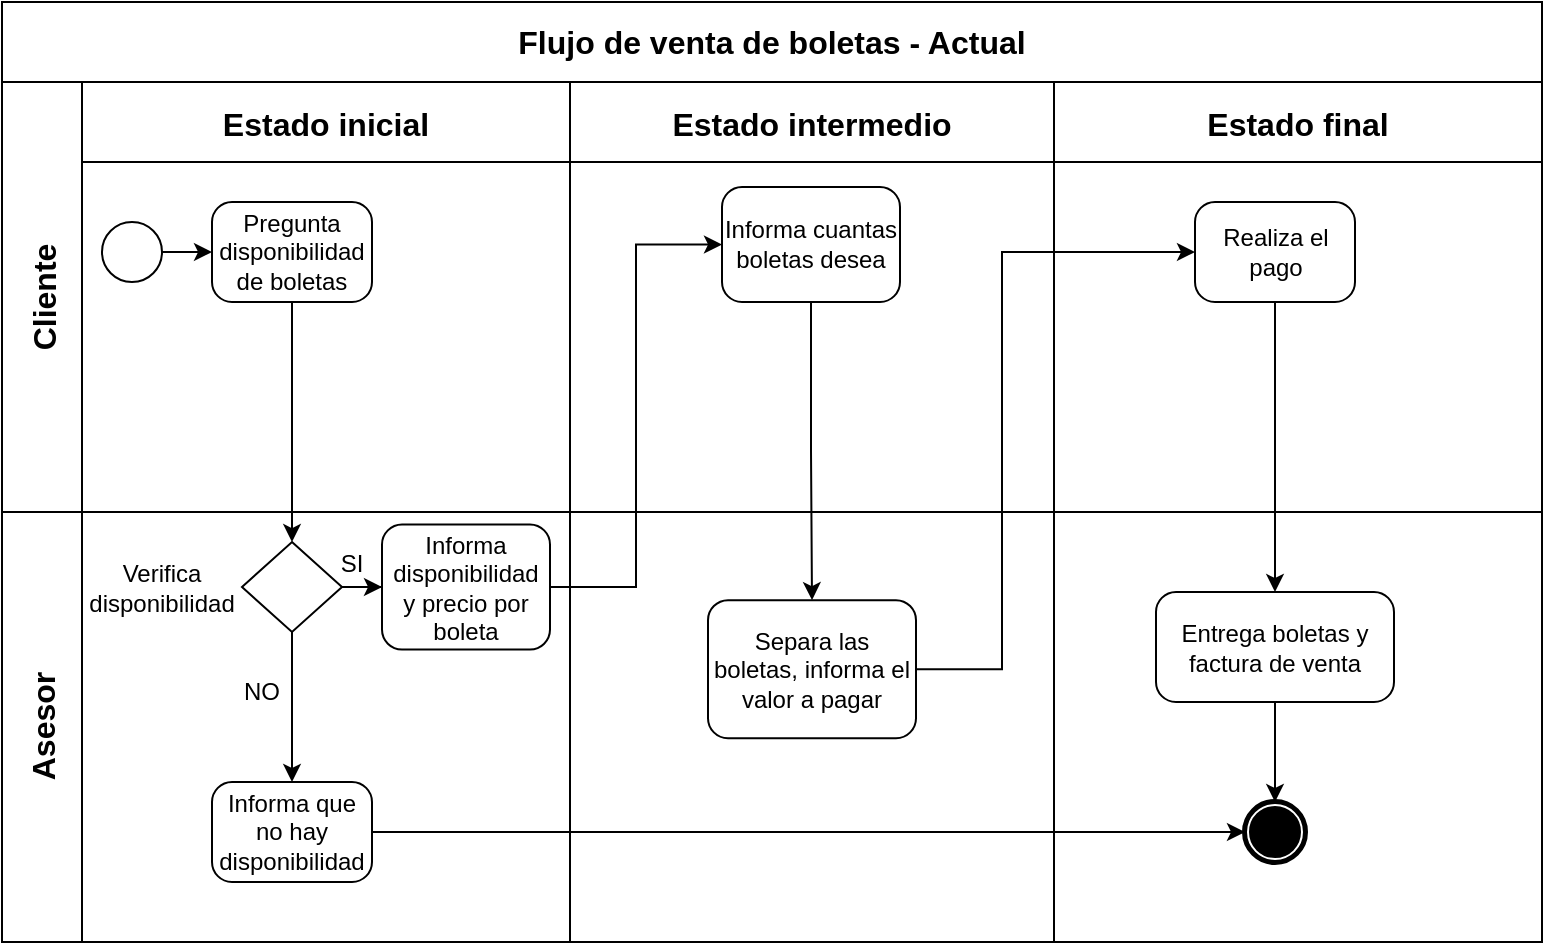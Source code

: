 <mxfile version="24.7.6" pages="2">
  <diagram name="Venta - Actual" id="7aivFQpvPPGwh6RhPbaY">
    <mxGraphModel dx="1111" dy="1046" grid="1" gridSize="10" guides="1" tooltips="1" connect="1" arrows="1" fold="1" page="1" pageScale="1" pageWidth="827" pageHeight="1169" math="0" shadow="0">
      <root>
        <mxCell id="0" />
        <mxCell id="1" parent="0" />
        <mxCell id="pnoqDllVbGefBGasWEdO-1" value="Flujo de venta de boletas - Actual" style="shape=table;childLayout=tableLayout;startSize=40;collapsible=0;recursiveResize=0;expand=0;fontSize=16;fontStyle=1;whiteSpace=wrap;" parent="1" vertex="1">
          <mxGeometry x="140" y="30" width="770" height="470" as="geometry" />
        </mxCell>
        <mxCell id="pnoqDllVbGefBGasWEdO-2" value="Cliente" style="shape=tableRow;horizontal=0;swimlaneHead=0;swimlaneBody=0;top=0;left=0;strokeColor=inherit;bottom=0;right=0;dropTarget=0;fontStyle=1;fillColor=none;points=[[0,0.5],[1,0.5]];portConstraint=eastwest;startSize=40;collapsible=0;recursiveResize=0;expand=0;fontSize=16;" parent="pnoqDllVbGefBGasWEdO-1" vertex="1">
          <mxGeometry y="40" width="770" height="215" as="geometry" />
        </mxCell>
        <mxCell id="pnoqDllVbGefBGasWEdO-3" value="Estado inicial" style="swimlane;swimlaneHead=0;swimlaneBody=0;fontStyle=1;strokeColor=inherit;connectable=0;fillColor=none;startSize=40;collapsible=0;recursiveResize=0;expand=0;fontSize=16;" parent="pnoqDllVbGefBGasWEdO-2" vertex="1">
          <mxGeometry x="40" width="244" height="215" as="geometry">
            <mxRectangle width="244" height="215" as="alternateBounds" />
          </mxGeometry>
        </mxCell>
        <mxCell id="Bec3HVNdoNUISOMidx-q-1" value="" style="points=[[0.145,0.145,0],[0.5,0,0],[0.855,0.145,0],[1,0.5,0],[0.855,0.855,0],[0.5,1,0],[0.145,0.855,0],[0,0.5,0]];shape=mxgraph.bpmn.event;html=1;verticalLabelPosition=bottom;labelBackgroundColor=#ffffff;verticalAlign=top;align=center;perimeter=ellipsePerimeter;outlineConnect=0;aspect=fixed;outline=standard;symbol=general;" parent="pnoqDllVbGefBGasWEdO-3" vertex="1">
          <mxGeometry x="10" y="70" width="30" height="30" as="geometry" />
        </mxCell>
        <mxCell id="FgiiflSu3p7hEkr1707w-2" value="Pregunta disponibilidad de boletas" style="points=[[0.25,0,0],[0.5,0,0],[0.75,0,0],[1,0.25,0],[1,0.5,0],[1,0.75,0],[0.75,1,0],[0.5,1,0],[0.25,1,0],[0,0.75,0],[0,0.5,0],[0,0.25,0]];shape=mxgraph.bpmn.task;whiteSpace=wrap;rectStyle=rounded;size=10;html=1;container=1;expand=0;collapsible=0;taskMarker=abstract;" parent="pnoqDllVbGefBGasWEdO-3" vertex="1">
          <mxGeometry x="65" y="60" width="80" height="50" as="geometry" />
        </mxCell>
        <mxCell id="FgiiflSu3p7hEkr1707w-6" style="edgeStyle=orthogonalEdgeStyle;rounded=0;orthogonalLoop=1;jettySize=auto;html=1;entryX=0;entryY=0.5;entryDx=0;entryDy=0;entryPerimeter=0;" parent="pnoqDllVbGefBGasWEdO-3" source="Bec3HVNdoNUISOMidx-q-1" target="FgiiflSu3p7hEkr1707w-2" edge="1">
          <mxGeometry relative="1" as="geometry" />
        </mxCell>
        <mxCell id="pnoqDllVbGefBGasWEdO-4" value="Estado intermedio" style="swimlane;swimlaneHead=0;swimlaneBody=0;fontStyle=1;strokeColor=inherit;connectable=0;fillColor=none;startSize=40;collapsible=0;recursiveResize=0;expand=0;fontSize=16;" parent="pnoqDllVbGefBGasWEdO-2" vertex="1">
          <mxGeometry x="284" width="242" height="215" as="geometry">
            <mxRectangle width="242" height="215" as="alternateBounds" />
          </mxGeometry>
        </mxCell>
        <mxCell id="P8vFjDeXlPCaN-U989TF-3" value="Informa cuantas boletas desea" style="points=[[0.25,0,0],[0.5,0,0],[0.75,0,0],[1,0.25,0],[1,0.5,0],[1,0.75,0],[0.75,1,0],[0.5,1,0],[0.25,1,0],[0,0.75,0],[0,0.5,0],[0,0.25,0]];shape=mxgraph.bpmn.task;whiteSpace=wrap;rectStyle=rounded;size=10;html=1;container=1;expand=0;collapsible=0;taskMarker=abstract;" vertex="1" parent="pnoqDllVbGefBGasWEdO-4">
          <mxGeometry x="76" y="52.5" width="89" height="57.5" as="geometry" />
        </mxCell>
        <mxCell id="pnoqDllVbGefBGasWEdO-5" value="Estado final" style="swimlane;swimlaneHead=0;swimlaneBody=0;fontStyle=1;strokeColor=inherit;connectable=0;fillColor=none;startSize=40;collapsible=0;recursiveResize=0;expand=0;fontSize=16;" parent="pnoqDllVbGefBGasWEdO-2" vertex="1">
          <mxGeometry x="526" width="244" height="215" as="geometry">
            <mxRectangle width="244" height="215" as="alternateBounds" />
          </mxGeometry>
        </mxCell>
        <mxCell id="P8vFjDeXlPCaN-U989TF-15" value="Realiza el pago" style="points=[[0.25,0,0],[0.5,0,0],[0.75,0,0],[1,0.25,0],[1,0.5,0],[1,0.75,0],[0.75,1,0],[0.5,1,0],[0.25,1,0],[0,0.75,0],[0,0.5,0],[0,0.25,0]];shape=mxgraph.bpmn.task;whiteSpace=wrap;rectStyle=rounded;size=10;html=1;container=1;expand=0;collapsible=0;taskMarker=abstract;" vertex="1" parent="pnoqDllVbGefBGasWEdO-5">
          <mxGeometry x="70.5" y="60" width="80" height="50" as="geometry" />
        </mxCell>
        <mxCell id="pnoqDllVbGefBGasWEdO-6" value="Asesor" style="shape=tableRow;horizontal=0;swimlaneHead=0;swimlaneBody=0;top=0;left=0;strokeColor=inherit;bottom=0;right=0;dropTarget=0;fontStyle=1;fillColor=none;points=[[0,0.5],[1,0.5]];portConstraint=eastwest;startSize=40;collapsible=0;recursiveResize=0;expand=0;fontSize=16;verticalAlign=middle;whiteSpace=wrap;" parent="pnoqDllVbGefBGasWEdO-1" vertex="1">
          <mxGeometry y="255" width="770" height="215" as="geometry" />
        </mxCell>
        <mxCell id="pnoqDllVbGefBGasWEdO-7" value="" style="swimlane;swimlaneHead=0;swimlaneBody=0;fontStyle=1;connectable=0;strokeColor=inherit;fillColor=none;startSize=0;collapsible=0;recursiveResize=0;expand=0;fontSize=16;" parent="pnoqDllVbGefBGasWEdO-6" vertex="1">
          <mxGeometry x="40" width="244" height="215" as="geometry">
            <mxRectangle width="244" height="215" as="alternateBounds" />
          </mxGeometry>
        </mxCell>
        <mxCell id="FgiiflSu3p7hEkr1707w-3" value="" style="points=[[0.25,0.25,0],[0.5,0,0],[0.75,0.25,0],[1,0.5,0],[0.75,0.75,0],[0.5,1,0],[0.25,0.75,0],[0,0.5,0]];shape=mxgraph.bpmn.gateway2;html=1;verticalLabelPosition=bottom;labelBackgroundColor=#ffffff;verticalAlign=top;align=center;perimeter=rhombusPerimeter;outlineConnect=0;outline=none;symbol=none;" parent="pnoqDllVbGefBGasWEdO-7" vertex="1">
          <mxGeometry x="80" y="15.01" width="50" height="45" as="geometry" />
        </mxCell>
        <mxCell id="7GJpUrNzofX2kVtQmMbX-1" value="Verifica disponibilidad" style="text;html=1;align=center;verticalAlign=middle;whiteSpace=wrap;rounded=0;" parent="pnoqDllVbGefBGasWEdO-7" vertex="1">
          <mxGeometry x="20" y="30.95" width="40" height="13.12" as="geometry" />
        </mxCell>
        <mxCell id="P8vFjDeXlPCaN-U989TF-1" value="Informa disponibilid&lt;span style=&quot;color: rgba(0, 0, 0, 0); font-family: monospace; font-size: 0px; text-align: start; text-wrap: nowrap;&quot;&gt;%3CmxGraphModel%3E%3Croot%3E%3CmxCell%20id%3D%220%22%2F%3E%3CmxCell%20id%3D%221%22%20parent%3D%220%22%2F%3E%3CmxCell%20id%3D%222%22%20value%3D%22Pregunta%20disponibilidad%20de%20boletas%22%20style%3D%22points%3D%5B%5B0.25%2C0%2C0%5D%2C%5B0.5%2C0%2C0%5D%2C%5B0.75%2C0%2C0%5D%2C%5B1%2C0.25%2C0%5D%2C%5B1%2C0.5%2C0%5D%2C%5B1%2C0.75%2C0%5D%2C%5B0.75%2C1%2C0%5D%2C%5B0.5%2C1%2C0%5D%2C%5B0.25%2C1%2C0%5D%2C%5B0%2C0.75%2C0%5D%2C%5B0%2C0.5%2C0%5D%2C%5B0%2C0.25%2C0%5D%5D%3Bshape%3Dmxgraph.bpmn.task%3BwhiteSpace%3Dwrap%3BrectStyle%3Drounded%3Bsize%3D10%3Bhtml%3D1%3Bcontainer%3D1%3Bexpand%3D0%3Bcollapsible%3D0%3BtaskMarker%3Dabstract%3B%22%20vertex%3D%221%22%20parent%3D%221%22%3E%3CmxGeometry%20x%3D%22243.5%22%20y%3D%22112.5%22%20width%3D%2280%22%20height%3D%2250%22%20as%3D%22geometry%22%2F%3E%3C%2FmxCell%3E%3C%2Froot%3E%3C%2FmxGraphModel%3E&lt;/span&gt;ad y precio por boleta" style="points=[[0.25,0,0],[0.5,0,0],[0.75,0,0],[1,0.25,0],[1,0.5,0],[1,0.75,0],[0.75,1,0],[0.5,1,0],[0.25,1,0],[0,0.75,0],[0,0.5,0],[0,0.25,0]];shape=mxgraph.bpmn.task;whiteSpace=wrap;rectStyle=rounded;size=10;html=1;container=1;expand=0;collapsible=0;taskMarker=abstract;" vertex="1" parent="pnoqDllVbGefBGasWEdO-7">
          <mxGeometry x="150" y="6.26" width="84" height="62.51" as="geometry" />
        </mxCell>
        <mxCell id="P8vFjDeXlPCaN-U989TF-2" value="Informa que no hay disponibilid&lt;span style=&quot;color: rgba(0, 0, 0, 0); font-family: monospace; font-size: 0px; text-align: start; text-wrap: nowrap;&quot;&gt;%3CmxGraphModel%3E%3Croot%3E%3CmxCell%20id%3D%220%22%2F%3E%3CmxCell%20id%3D%221%22%20parent%3D%220%22%2F%3E%3CmxCell%20id%3D%222%22%20value%3D%22Pregunta%20disponibilidad%20de%20boletas%22%20style%3D%22points%3D%5B%5B0.25%2C0%2C0%5D%2C%5B0.5%2C0%2C0%5D%2C%5B0.75%2C0%2C0%5D%2C%5B1%2C0.25%2C0%5D%2C%5B1%2C0.5%2C0%5D%2C%5B1%2C0.75%2C0%5D%2C%5B0.75%2C1%2C0%5D%2C%5B0.5%2C1%2C0%5D%2C%5B0.25%2C1%2C0%5D%2C%5B0%2C0.75%2C0%5D%2C%5B0%2C0.5%2C0%5D%2C%5B0%2C0.25%2C0%5D%5D%3Bshape%3Dmxgraph.bpmn.task%3BwhiteSpace%3Dwrap%3BrectStyle%3Drounded%3Bsize%3D10%3Bhtml%3D1%3Bcontainer%3D1%3Bexpand%3D0%3Bcollapsible%3D0%3BtaskMarker%3Dabstract%3B%22%20vertex%3D%221%22%20parent%3D%221%22%3E%3CmxGeometry%20x%3D%22243.5%22%20y%3D%22112.5%22%20width%3D%2280%22%20height%3D%2250%22%20as%3D%22geometry%22%2F%3E%3C%2FmxCell%3E%3C%2Froot%3E%3C%2FmxGraphModel%3E&lt;/span&gt;ad" style="points=[[0.25,0,0],[0.5,0,0],[0.75,0,0],[1,0.25,0],[1,0.5,0],[1,0.75,0],[0.75,1,0],[0.5,1,0],[0.25,1,0],[0,0.75,0],[0,0.5,0],[0,0.25,0]];shape=mxgraph.bpmn.task;whiteSpace=wrap;rectStyle=rounded;size=10;html=1;container=1;expand=0;collapsible=0;taskMarker=abstract;" vertex="1" parent="pnoqDllVbGefBGasWEdO-7">
          <mxGeometry x="65" y="135" width="80" height="50" as="geometry" />
        </mxCell>
        <mxCell id="P8vFjDeXlPCaN-U989TF-7" style="edgeStyle=orthogonalEdgeStyle;rounded=0;orthogonalLoop=1;jettySize=auto;html=1;entryX=0;entryY=0.5;entryDx=0;entryDy=0;entryPerimeter=0;" edge="1" parent="pnoqDllVbGefBGasWEdO-7" source="FgiiflSu3p7hEkr1707w-3" target="P8vFjDeXlPCaN-U989TF-1">
          <mxGeometry relative="1" as="geometry" />
        </mxCell>
        <mxCell id="P8vFjDeXlPCaN-U989TF-8" style="edgeStyle=orthogonalEdgeStyle;rounded=0;orthogonalLoop=1;jettySize=auto;html=1;entryX=0.5;entryY=0;entryDx=0;entryDy=0;entryPerimeter=0;" edge="1" parent="pnoqDllVbGefBGasWEdO-7" source="FgiiflSu3p7hEkr1707w-3" target="P8vFjDeXlPCaN-U989TF-2">
          <mxGeometry relative="1" as="geometry" />
        </mxCell>
        <mxCell id="P8vFjDeXlPCaN-U989TF-10" value="SI" style="text;html=1;align=center;verticalAlign=middle;whiteSpace=wrap;rounded=0;" vertex="1" parent="pnoqDllVbGefBGasWEdO-7">
          <mxGeometry x="130" y="20.95" width="10" height="10" as="geometry" />
        </mxCell>
        <mxCell id="P8vFjDeXlPCaN-U989TF-12" value="NO" style="text;html=1;align=center;verticalAlign=middle;whiteSpace=wrap;rounded=0;" vertex="1" parent="pnoqDllVbGefBGasWEdO-7">
          <mxGeometry x="80" y="85" width="20" height="10" as="geometry" />
        </mxCell>
        <mxCell id="pnoqDllVbGefBGasWEdO-8" value="" style="swimlane;swimlaneHead=0;swimlaneBody=0;fontStyle=1;connectable=0;strokeColor=inherit;fillColor=none;startSize=0;collapsible=0;recursiveResize=0;expand=0;fontSize=16;" parent="pnoqDllVbGefBGasWEdO-6" vertex="1">
          <mxGeometry x="284" width="242" height="215" as="geometry">
            <mxRectangle width="242" height="215" as="alternateBounds" />
          </mxGeometry>
        </mxCell>
        <mxCell id="P8vFjDeXlPCaN-U989TF-13" value="Separa las boletas, informa el valor a pagar" style="points=[[0.25,0,0],[0.5,0,0],[0.75,0,0],[1,0.25,0],[1,0.5,0],[1,0.75,0],[0.75,1,0],[0.5,1,0],[0.25,1,0],[0,0.75,0],[0,0.5,0],[0,0.25,0]];shape=mxgraph.bpmn.task;whiteSpace=wrap;rectStyle=rounded;size=10;html=1;container=1;expand=0;collapsible=0;taskMarker=abstract;" vertex="1" parent="pnoqDllVbGefBGasWEdO-8">
          <mxGeometry x="69" y="44.07" width="104" height="69.05" as="geometry" />
        </mxCell>
        <mxCell id="pnoqDllVbGefBGasWEdO-9" value="" style="swimlane;swimlaneHead=0;swimlaneBody=0;fontStyle=1;connectable=0;strokeColor=inherit;fillColor=none;startSize=0;collapsible=0;recursiveResize=0;expand=0;fontSize=16;" parent="pnoqDllVbGefBGasWEdO-6" vertex="1">
          <mxGeometry x="526" width="244" height="215" as="geometry">
            <mxRectangle width="244" height="215" as="alternateBounds" />
          </mxGeometry>
        </mxCell>
        <mxCell id="Bec3HVNdoNUISOMidx-q-2" value="" style="points=[[0.145,0.145,0],[0.5,0,0],[0.855,0.145,0],[1,0.5,0],[0.855,0.855,0],[0.5,1,0],[0.145,0.855,0],[0,0.5,0]];shape=mxgraph.bpmn.event;html=1;verticalLabelPosition=bottom;labelBackgroundColor=#ffffff;verticalAlign=top;align=center;perimeter=ellipsePerimeter;outlineConnect=0;aspect=fixed;outline=end;symbol=terminate;" parent="pnoqDllVbGefBGasWEdO-9" vertex="1">
          <mxGeometry x="95.5" y="145" width="30" height="30" as="geometry" />
        </mxCell>
        <mxCell id="P8vFjDeXlPCaN-U989TF-17" value="Entrega boletas y factura de venta" style="points=[[0.25,0,0],[0.5,0,0],[0.75,0,0],[1,0.25,0],[1,0.5,0],[1,0.75,0],[0.75,1,0],[0.5,1,0],[0.25,1,0],[0,0.75,0],[0,0.5,0],[0,0.25,0]];shape=mxgraph.bpmn.task;whiteSpace=wrap;rectStyle=rounded;size=10;html=1;container=1;expand=0;collapsible=0;taskMarker=abstract;" vertex="1" parent="pnoqDllVbGefBGasWEdO-9">
          <mxGeometry x="51" y="40" width="119" height="55" as="geometry" />
        </mxCell>
        <mxCell id="P8vFjDeXlPCaN-U989TF-20" style="edgeStyle=orthogonalEdgeStyle;rounded=0;orthogonalLoop=1;jettySize=auto;html=1;entryX=0.5;entryY=0;entryDx=0;entryDy=0;entryPerimeter=0;" edge="1" parent="pnoqDllVbGefBGasWEdO-9" source="P8vFjDeXlPCaN-U989TF-17" target="Bec3HVNdoNUISOMidx-q-2">
          <mxGeometry relative="1" as="geometry" />
        </mxCell>
        <mxCell id="P8vFjDeXlPCaN-U989TF-21" style="edgeStyle=orthogonalEdgeStyle;rounded=0;orthogonalLoop=1;jettySize=auto;html=1;entryX=0;entryY=0.5;entryDx=0;entryDy=0;entryPerimeter=0;" edge="1" parent="pnoqDllVbGefBGasWEdO-6" source="P8vFjDeXlPCaN-U989TF-2" target="Bec3HVNdoNUISOMidx-q-2">
          <mxGeometry relative="1" as="geometry" />
        </mxCell>
        <mxCell id="P8vFjDeXlPCaN-U989TF-6" style="edgeStyle=orthogonalEdgeStyle;rounded=0;orthogonalLoop=1;jettySize=auto;html=1;entryX=0;entryY=0.5;entryDx=0;entryDy=0;entryPerimeter=0;" edge="1" parent="pnoqDllVbGefBGasWEdO-1" source="P8vFjDeXlPCaN-U989TF-1" target="P8vFjDeXlPCaN-U989TF-3">
          <mxGeometry relative="1" as="geometry" />
        </mxCell>
        <mxCell id="P8vFjDeXlPCaN-U989TF-9" style="edgeStyle=orthogonalEdgeStyle;rounded=0;orthogonalLoop=1;jettySize=auto;html=1;" edge="1" parent="pnoqDllVbGefBGasWEdO-1" source="FgiiflSu3p7hEkr1707w-2" target="FgiiflSu3p7hEkr1707w-3">
          <mxGeometry relative="1" as="geometry" />
        </mxCell>
        <mxCell id="P8vFjDeXlPCaN-U989TF-14" style="edgeStyle=orthogonalEdgeStyle;rounded=0;orthogonalLoop=1;jettySize=auto;html=1;entryX=0.5;entryY=0;entryDx=0;entryDy=0;entryPerimeter=0;" edge="1" parent="pnoqDllVbGefBGasWEdO-1" source="P8vFjDeXlPCaN-U989TF-3" target="P8vFjDeXlPCaN-U989TF-13">
          <mxGeometry relative="1" as="geometry" />
        </mxCell>
        <mxCell id="P8vFjDeXlPCaN-U989TF-18" style="edgeStyle=orthogonalEdgeStyle;rounded=0;orthogonalLoop=1;jettySize=auto;html=1;entryX=0;entryY=0.5;entryDx=0;entryDy=0;entryPerimeter=0;" edge="1" parent="pnoqDllVbGefBGasWEdO-1" source="P8vFjDeXlPCaN-U989TF-13" target="P8vFjDeXlPCaN-U989TF-15">
          <mxGeometry relative="1" as="geometry">
            <Array as="points">
              <mxPoint x="500" y="334" />
              <mxPoint x="500" y="125" />
            </Array>
          </mxGeometry>
        </mxCell>
        <mxCell id="P8vFjDeXlPCaN-U989TF-19" style="edgeStyle=orthogonalEdgeStyle;rounded=0;orthogonalLoop=1;jettySize=auto;html=1;" edge="1" parent="pnoqDllVbGefBGasWEdO-1" source="P8vFjDeXlPCaN-U989TF-15" target="P8vFjDeXlPCaN-U989TF-17">
          <mxGeometry relative="1" as="geometry" />
        </mxCell>
      </root>
    </mxGraphModel>
  </diagram>
  <diagram id="TJCYYqDkxtCBFc2ZwhgP" name="Venta - Objetivo">
    <mxGraphModel dx="1626" dy="749" grid="1" gridSize="10" guides="1" tooltips="1" connect="1" arrows="1" fold="1" page="1" pageScale="1" pageWidth="827" pageHeight="1169" math="0" shadow="0">
      <root>
        <mxCell id="0" />
        <mxCell id="1" parent="0" />
        <mxCell id="5KU1KGUAaPx5UyRyIHYl-1" value="Flujo de venta de boletas - Objetivo" style="shape=table;childLayout=tableLayout;startSize=40;collapsible=0;recursiveResize=0;expand=0;fontSize=16;fontStyle=1;whiteSpace=wrap;" parent="1" vertex="1">
          <mxGeometry x="140" y="40" width="990" height="530" as="geometry" />
        </mxCell>
        <mxCell id="5KU1KGUAaPx5UyRyIHYl-2" value="Cliente" style="shape=tableRow;horizontal=0;swimlaneHead=0;swimlaneBody=0;top=0;left=0;strokeColor=inherit;bottom=0;right=0;dropTarget=0;fontStyle=1;fillColor=none;points=[[0,0.5],[1,0.5]];portConstraint=eastwest;startSize=40;collapsible=0;recursiveResize=0;expand=0;fontSize=16;" parent="5KU1KGUAaPx5UyRyIHYl-1" vertex="1">
          <mxGeometry y="40" width="990" height="245" as="geometry" />
        </mxCell>
        <mxCell id="5KU1KGUAaPx5UyRyIHYl-3" value="Estado inicial" style="swimlane;swimlaneHead=0;swimlaneBody=0;fontStyle=1;strokeColor=inherit;connectable=0;fillColor=none;startSize=40;collapsible=0;recursiveResize=0;expand=0;fontSize=16;" parent="5KU1KGUAaPx5UyRyIHYl-2" vertex="1">
          <mxGeometry x="40" width="317" height="245" as="geometry">
            <mxRectangle width="317" height="245" as="alternateBounds" />
          </mxGeometry>
        </mxCell>
        <mxCell id="y1_HN_2fSA6bHPVpqLgI-8" style="edgeStyle=orthogonalEdgeStyle;rounded=0;orthogonalLoop=1;jettySize=auto;html=1;" parent="5KU1KGUAaPx5UyRyIHYl-3" source="5KU1KGUAaPx5UyRyIHYl-4" target="5KU1KGUAaPx5UyRyIHYl-5" edge="1">
          <mxGeometry relative="1" as="geometry" />
        </mxCell>
        <mxCell id="5KU1KGUAaPx5UyRyIHYl-4" value="" style="points=[[0.145,0.145,0],[0.5,0,0],[0.855,0.145,0],[1,0.5,0],[0.855,0.855,0],[0.5,1,0],[0.145,0.855,0],[0,0.5,0]];shape=mxgraph.bpmn.event;html=1;verticalLabelPosition=bottom;labelBackgroundColor=#ffffff;verticalAlign=top;align=center;perimeter=ellipsePerimeter;outlineConnect=0;aspect=fixed;outline=standard;symbol=general;" parent="5KU1KGUAaPx5UyRyIHYl-3" vertex="1">
          <mxGeometry x="90" y="50" width="30" height="30" as="geometry" />
        </mxCell>
        <mxCell id="5KU1KGUAaPx5UyRyIHYl-5" value="Ingresa al sistema y busca el evento deseado" style="points=[[0.25,0,0],[0.5,0,0],[0.75,0,0],[1,0.25,0],[1,0.5,0],[1,0.75,0],[0.75,1,0],[0.5,1,0],[0.25,1,0],[0,0.75,0],[0,0.5,0],[0,0.25,0]];shape=mxgraph.bpmn.task;whiteSpace=wrap;rectStyle=rounded;size=10;html=1;container=1;expand=0;collapsible=0;taskMarker=abstract;" parent="5KU1KGUAaPx5UyRyIHYl-3" vertex="1">
          <mxGeometry x="42.5" y="120" width="125" height="60" as="geometry" />
        </mxCell>
        <mxCell id="5KU1KGUAaPx5UyRyIHYl-7" value="Estado intermedio" style="swimlane;swimlaneHead=0;swimlaneBody=0;fontStyle=1;strokeColor=inherit;connectable=0;fillColor=none;startSize=40;collapsible=0;recursiveResize=0;expand=0;fontSize=16;" parent="5KU1KGUAaPx5UyRyIHYl-2" vertex="1">
          <mxGeometry x="357" width="263" height="245" as="geometry">
            <mxRectangle width="263" height="245" as="alternateBounds" />
          </mxGeometry>
        </mxCell>
        <mxCell id="5KU1KGUAaPx5UyRyIHYl-8" value="Selecciona la cantidad de boletas" style="points=[[0.25,0,0],[0.5,0,0],[0.75,0,0],[1,0.25,0],[1,0.5,0],[1,0.75,0],[0.75,1,0],[0.5,1,0],[0.25,1,0],[0,0.75,0],[0,0.5,0],[0,0.25,0]];shape=mxgraph.bpmn.task;whiteSpace=wrap;rectStyle=rounded;size=10;html=1;container=1;expand=0;collapsible=0;taskMarker=abstract;" parent="5KU1KGUAaPx5UyRyIHYl-7" vertex="1">
          <mxGeometry x="87" y="62.5" width="89" height="57.5" as="geometry" />
        </mxCell>
        <mxCell id="5KU1KGUAaPx5UyRyIHYl-9" value="Estado final" style="swimlane;swimlaneHead=0;swimlaneBody=0;fontStyle=1;strokeColor=inherit;connectable=0;fillColor=none;startSize=40;collapsible=0;recursiveResize=0;expand=0;fontSize=16;" parent="5KU1KGUAaPx5UyRyIHYl-2" vertex="1">
          <mxGeometry x="620" width="370" height="245" as="geometry">
            <mxRectangle width="370" height="245" as="alternateBounds" />
          </mxGeometry>
        </mxCell>
        <mxCell id="5KU1KGUAaPx5UyRyIHYl-10" value="Selecciona medio de pago y realiza el pago" style="points=[[0.25,0,0],[0.5,0,0],[0.75,0,0],[1,0.25,0],[1,0.5,0],[1,0.75,0],[0.75,1,0],[0.5,1,0],[0.25,1,0],[0,0.75,0],[0,0.5,0],[0,0.25,0]];shape=mxgraph.bpmn.task;whiteSpace=wrap;rectStyle=rounded;size=10;html=1;container=1;expand=0;collapsible=0;taskMarker=abstract;" parent="5KU1KGUAaPx5UyRyIHYl-9" vertex="1">
          <mxGeometry x="24" y="60" width="99.5" height="60" as="geometry" />
        </mxCell>
        <mxCell id="5KU1KGUAaPx5UyRyIHYl-11" value="Sistema" style="shape=tableRow;horizontal=0;swimlaneHead=0;swimlaneBody=0;top=0;left=0;strokeColor=inherit;bottom=0;right=0;dropTarget=0;fontStyle=1;fillColor=none;points=[[0,0.5],[1,0.5]];portConstraint=eastwest;startSize=40;collapsible=0;recursiveResize=0;expand=0;fontSize=16;verticalAlign=middle;whiteSpace=wrap;" parent="5KU1KGUAaPx5UyRyIHYl-1" vertex="1">
          <mxGeometry y="285" width="990" height="245" as="geometry" />
        </mxCell>
        <mxCell id="5KU1KGUAaPx5UyRyIHYl-12" value="" style="swimlane;swimlaneHead=0;swimlaneBody=0;fontStyle=1;connectable=0;strokeColor=inherit;fillColor=none;startSize=0;collapsible=0;recursiveResize=0;expand=0;fontSize=16;" parent="5KU1KGUAaPx5UyRyIHYl-11" vertex="1">
          <mxGeometry x="40" width="317" height="245" as="geometry">
            <mxRectangle width="317" height="245" as="alternateBounds" />
          </mxGeometry>
        </mxCell>
        <mxCell id="5KU1KGUAaPx5UyRyIHYl-13" value="" style="points=[[0.25,0.25,0],[0.5,0,0],[0.75,0.25,0],[1,0.5,0],[0.75,0.75,0],[0.5,1,0],[0.25,0.75,0],[0,0.5,0]];shape=mxgraph.bpmn.gateway2;html=1;verticalLabelPosition=bottom;labelBackgroundColor=#ffffff;verticalAlign=top;align=center;perimeter=rhombusPerimeter;outlineConnect=0;outline=none;symbol=none;" parent="5KU1KGUAaPx5UyRyIHYl-12" vertex="1">
          <mxGeometry x="80" y="23.76" width="50" height="45" as="geometry" />
        </mxCell>
        <mxCell id="5KU1KGUAaPx5UyRyIHYl-14" value="Verifica disponibilidad" style="text;html=1;align=center;verticalAlign=middle;whiteSpace=wrap;rounded=0;" parent="5KU1KGUAaPx5UyRyIHYl-12" vertex="1">
          <mxGeometry x="20" y="30.95" width="40" height="13.12" as="geometry" />
        </mxCell>
        <mxCell id="5KU1KGUAaPx5UyRyIHYl-15" value="Informa disponibilid&lt;span style=&quot;color: rgba(0, 0, 0, 0); font-family: monospace; font-size: 0px; text-align: start; text-wrap: nowrap;&quot;&gt;%3CmxGraphModel%3E%3Croot%3E%3CmxCell%20id%3D%220%22%2F%3E%3CmxCell%20id%3D%221%22%20parent%3D%220%22%2F%3E%3CmxCell%20id%3D%222%22%20value%3D%22Pregunta%20disponibilidad%20de%20boletas%22%20style%3D%22points%3D%5B%5B0.25%2C0%2C0%5D%2C%5B0.5%2C0%2C0%5D%2C%5B0.75%2C0%2C0%5D%2C%5B1%2C0.25%2C0%5D%2C%5B1%2C0.5%2C0%5D%2C%5B1%2C0.75%2C0%5D%2C%5B0.75%2C1%2C0%5D%2C%5B0.5%2C1%2C0%5D%2C%5B0.25%2C1%2C0%5D%2C%5B0%2C0.75%2C0%5D%2C%5B0%2C0.5%2C0%5D%2C%5B0%2C0.25%2C0%5D%5D%3Bshape%3Dmxgraph.bpmn.task%3BwhiteSpace%3Dwrap%3BrectStyle%3Drounded%3Bsize%3D10%3Bhtml%3D1%3Bcontainer%3D1%3Bexpand%3D0%3Bcollapsible%3D0%3BtaskMarker%3Dabstract%3B%22%20vertex%3D%221%22%20parent%3D%221%22%3E%3CmxGeometry%20x%3D%22243.5%22%20y%3D%22112.5%22%20width%3D%2280%22%20height%3D%2250%22%20as%3D%22geometry%22%2F%3E%3C%2FmxCell%3E%3C%2Froot%3E%3C%2FmxGraphModel%3E&lt;/span&gt;ad y precio por boleta" style="points=[[0.25,0,0],[0.5,0,0],[0.75,0,0],[1,0.25,0],[1,0.5,0],[1,0.75,0],[0.75,1,0],[0.5,1,0],[0.25,1,0],[0,0.75,0],[0,0.5,0],[0,0.25,0]];shape=mxgraph.bpmn.task;whiteSpace=wrap;rectStyle=rounded;size=10;html=1;container=1;expand=0;collapsible=0;taskMarker=abstract;" parent="5KU1KGUAaPx5UyRyIHYl-12" vertex="1">
          <mxGeometry x="180" y="15" width="84" height="62.51" as="geometry" />
        </mxCell>
        <mxCell id="5KU1KGUAaPx5UyRyIHYl-16" value="Informa que no hay disponibilid&lt;span style=&quot;color: rgba(0, 0, 0, 0); font-family: monospace; font-size: 0px; text-align: start; text-wrap: nowrap;&quot;&gt;%3CmxGraphModel%3E%3Croot%3E%3CmxCell%20id%3D%220%22%2F%3E%3CmxCell%20id%3D%221%22%20parent%3D%220%22%2F%3E%3CmxCell%20id%3D%222%22%20value%3D%22Pregunta%20disponibilidad%20de%20boletas%22%20style%3D%22points%3D%5B%5B0.25%2C0%2C0%5D%2C%5B0.5%2C0%2C0%5D%2C%5B0.75%2C0%2C0%5D%2C%5B1%2C0.25%2C0%5D%2C%5B1%2C0.5%2C0%5D%2C%5B1%2C0.75%2C0%5D%2C%5B0.75%2C1%2C0%5D%2C%5B0.5%2C1%2C0%5D%2C%5B0.25%2C1%2C0%5D%2C%5B0%2C0.75%2C0%5D%2C%5B0%2C0.5%2C0%5D%2C%5B0%2C0.25%2C0%5D%5D%3Bshape%3Dmxgraph.bpmn.task%3BwhiteSpace%3Dwrap%3BrectStyle%3Drounded%3Bsize%3D10%3Bhtml%3D1%3Bcontainer%3D1%3Bexpand%3D0%3Bcollapsible%3D0%3BtaskMarker%3Dabstract%3B%22%20vertex%3D%221%22%20parent%3D%221%22%3E%3CmxGeometry%20x%3D%22243.5%22%20y%3D%22112.5%22%20width%3D%2280%22%20height%3D%2250%22%20as%3D%22geometry%22%2F%3E%3C%2FmxCell%3E%3C%2Froot%3E%3C%2FmxGraphModel%3E&lt;/span&gt;ad" style="points=[[0.25,0,0],[0.5,0,0],[0.75,0,0],[1,0.25,0],[1,0.5,0],[1,0.75,0],[0.75,1,0],[0.5,1,0],[0.25,1,0],[0,0.75,0],[0,0.5,0],[0,0.25,0]];shape=mxgraph.bpmn.task;whiteSpace=wrap;rectStyle=rounded;size=10;html=1;container=1;expand=0;collapsible=0;taskMarker=abstract;" parent="5KU1KGUAaPx5UyRyIHYl-12" vertex="1">
          <mxGeometry x="65" y="155" width="80" height="50" as="geometry" />
        </mxCell>
        <mxCell id="5KU1KGUAaPx5UyRyIHYl-17" style="edgeStyle=orthogonalEdgeStyle;rounded=0;orthogonalLoop=1;jettySize=auto;html=1;entryX=0;entryY=0.5;entryDx=0;entryDy=0;entryPerimeter=0;" parent="5KU1KGUAaPx5UyRyIHYl-12" source="5KU1KGUAaPx5UyRyIHYl-13" target="5KU1KGUAaPx5UyRyIHYl-15" edge="1">
          <mxGeometry relative="1" as="geometry" />
        </mxCell>
        <mxCell id="5KU1KGUAaPx5UyRyIHYl-18" style="edgeStyle=orthogonalEdgeStyle;rounded=0;orthogonalLoop=1;jettySize=auto;html=1;entryX=0.5;entryY=0;entryDx=0;entryDy=0;entryPerimeter=0;" parent="5KU1KGUAaPx5UyRyIHYl-12" source="5KU1KGUAaPx5UyRyIHYl-13" target="5KU1KGUAaPx5UyRyIHYl-16" edge="1">
          <mxGeometry relative="1" as="geometry" />
        </mxCell>
        <mxCell id="5KU1KGUAaPx5UyRyIHYl-19" value="SI" style="text;html=1;align=center;verticalAlign=middle;whiteSpace=wrap;rounded=0;" parent="5KU1KGUAaPx5UyRyIHYl-12" vertex="1">
          <mxGeometry x="130" y="20.95" width="10" height="10" as="geometry" />
        </mxCell>
        <mxCell id="5KU1KGUAaPx5UyRyIHYl-20" value="NO" style="text;html=1;align=center;verticalAlign=middle;whiteSpace=wrap;rounded=0;" parent="5KU1KGUAaPx5UyRyIHYl-12" vertex="1">
          <mxGeometry x="80" y="85" width="20" height="10" as="geometry" />
        </mxCell>
        <mxCell id="5KU1KGUAaPx5UyRyIHYl-21" value="" style="swimlane;swimlaneHead=0;swimlaneBody=0;fontStyle=1;connectable=0;strokeColor=inherit;fillColor=none;startSize=0;collapsible=0;recursiveResize=0;expand=0;fontSize=16;" parent="5KU1KGUAaPx5UyRyIHYl-11" vertex="1">
          <mxGeometry x="357" width="263" height="245" as="geometry">
            <mxRectangle width="263" height="245" as="alternateBounds" />
          </mxGeometry>
        </mxCell>
        <mxCell id="5KU1KGUAaPx5UyRyIHYl-22" value="Separa las boletas, informa el valor a pagar dando opciones de pago" style="points=[[0.25,0,0],[0.5,0,0],[0.75,0,0],[1,0.25,0],[1,0.5,0],[1,0.75,0],[0.75,1,0],[0.5,1,0],[0.25,1,0],[0,0.75,0],[0,0.5,0],[0,0.25,0]];shape=mxgraph.bpmn.task;whiteSpace=wrap;rectStyle=rounded;size=10;html=1;container=1;expand=0;collapsible=0;taskMarker=abstract;" parent="5KU1KGUAaPx5UyRyIHYl-21" vertex="1">
          <mxGeometry x="75.5" y="52.04" width="111" height="75.93" as="geometry" />
        </mxCell>
        <mxCell id="5KU1KGUAaPx5UyRyIHYl-23" value="" style="swimlane;swimlaneHead=0;swimlaneBody=0;fontStyle=1;connectable=0;strokeColor=inherit;fillColor=none;startSize=0;collapsible=0;recursiveResize=0;expand=0;fontSize=16;" parent="5KU1KGUAaPx5UyRyIHYl-11" vertex="1">
          <mxGeometry x="620" width="370" height="245" as="geometry">
            <mxRectangle width="370" height="245" as="alternateBounds" />
          </mxGeometry>
        </mxCell>
        <mxCell id="5KU1KGUAaPx5UyRyIHYl-24" value="" style="points=[[0.145,0.145,0],[0.5,0,0],[0.855,0.145,0],[1,0.5,0],[0.855,0.855,0],[0.5,1,0],[0.145,0.855,0],[0,0.5,0]];shape=mxgraph.bpmn.event;html=1;verticalLabelPosition=bottom;labelBackgroundColor=#ffffff;verticalAlign=top;align=center;perimeter=ellipsePerimeter;outlineConnect=0;aspect=fixed;outline=end;symbol=terminate;" parent="5KU1KGUAaPx5UyRyIHYl-23" vertex="1">
          <mxGeometry x="41" y="165" width="30" height="30" as="geometry" />
        </mxCell>
        <mxCell id="5KU1KGUAaPx5UyRyIHYl-25" value="Verifica la recepcion del pago" style="points=[[0.25,0,0],[0.5,0,0],[0.75,0,0],[1,0.25,0],[1,0.5,0],[1,0.75,0],[0.75,1,0],[0.5,1,0],[0.25,1,0],[0,0.75,0],[0,0.5,0],[0,0.25,0]];shape=mxgraph.bpmn.task;whiteSpace=wrap;rectStyle=rounded;size=10;html=1;container=1;expand=0;collapsible=0;taskMarker=abstract;" parent="5KU1KGUAaPx5UyRyIHYl-23" vertex="1">
          <mxGeometry x="14.25" y="15" width="119" height="55" as="geometry" />
        </mxCell>
        <mxCell id="y1_HN_2fSA6bHPVpqLgI-10" style="edgeStyle=orthogonalEdgeStyle;rounded=0;orthogonalLoop=1;jettySize=auto;html=1;" parent="5KU1KGUAaPx5UyRyIHYl-23" source="y1_HN_2fSA6bHPVpqLgI-2" target="y1_HN_2fSA6bHPVpqLgI-9" edge="1">
          <mxGeometry relative="1" as="geometry" />
        </mxCell>
        <mxCell id="y1_HN_2fSA6bHPVpqLgI-2" value="" style="points=[[0.25,0.25,0],[0.5,0,0],[0.75,0.25,0],[1,0.5,0],[0.75,0.75,0],[0.5,1,0],[0.25,0.75,0],[0,0.5,0]];shape=mxgraph.bpmn.gateway2;html=1;verticalLabelPosition=bottom;labelBackgroundColor=#ffffff;verticalAlign=top;align=center;perimeter=rhombusPerimeter;outlineConnect=0;outline=none;symbol=none;" parent="5KU1KGUAaPx5UyRyIHYl-23" vertex="1">
          <mxGeometry x="164" y="20" width="50" height="45" as="geometry" />
        </mxCell>
        <mxCell id="y1_HN_2fSA6bHPVpqLgI-3" style="edgeStyle=orthogonalEdgeStyle;rounded=0;orthogonalLoop=1;jettySize=auto;html=1;entryX=0;entryY=0.5;entryDx=0;entryDy=0;entryPerimeter=0;" parent="5KU1KGUAaPx5UyRyIHYl-23" source="5KU1KGUAaPx5UyRyIHYl-25" target="y1_HN_2fSA6bHPVpqLgI-2" edge="1">
          <mxGeometry relative="1" as="geometry" />
        </mxCell>
        <mxCell id="y1_HN_2fSA6bHPVpqLgI-4" value="Envia factura y boletas al correo del cliente" style="points=[[0.25,0,0],[0.5,0,0],[0.75,0,0],[1,0.25,0],[1,0.5,0],[1,0.75,0],[0.75,1,0],[0.5,1,0],[0.25,1,0],[0,0.75,0],[0,0.5,0],[0,0.25,0]];shape=mxgraph.bpmn.task;whiteSpace=wrap;rectStyle=rounded;size=10;html=1;container=1;expand=0;collapsible=0;taskMarker=abstract;" parent="5KU1KGUAaPx5UyRyIHYl-23" vertex="1">
          <mxGeometry x="143.5" y="144.38" width="91" height="71.25" as="geometry" />
        </mxCell>
        <mxCell id="y1_HN_2fSA6bHPVpqLgI-5" style="edgeStyle=orthogonalEdgeStyle;rounded=0;orthogonalLoop=1;jettySize=auto;html=1;entryX=0.5;entryY=0;entryDx=0;entryDy=0;entryPerimeter=0;" parent="5KU1KGUAaPx5UyRyIHYl-23" source="y1_HN_2fSA6bHPVpqLgI-2" target="y1_HN_2fSA6bHPVpqLgI-4" edge="1">
          <mxGeometry relative="1" as="geometry" />
        </mxCell>
        <mxCell id="y1_HN_2fSA6bHPVpqLgI-6" value="SI" style="text;html=1;align=center;verticalAlign=middle;whiteSpace=wrap;rounded=0;" parent="5KU1KGUAaPx5UyRyIHYl-23" vertex="1">
          <mxGeometry x="157" y="75" width="30" height="10" as="geometry" />
        </mxCell>
        <mxCell id="y1_HN_2fSA6bHPVpqLgI-7" style="edgeStyle=orthogonalEdgeStyle;rounded=0;orthogonalLoop=1;jettySize=auto;html=1;entryX=1;entryY=0.5;entryDx=0;entryDy=0;entryPerimeter=0;" parent="5KU1KGUAaPx5UyRyIHYl-23" source="y1_HN_2fSA6bHPVpqLgI-4" target="5KU1KGUAaPx5UyRyIHYl-24" edge="1">
          <mxGeometry relative="1" as="geometry" />
        </mxCell>
        <mxCell id="y1_HN_2fSA6bHPVpqLgI-9" value="Informa al cliente el error&amp;nbsp;" style="points=[[0.25,0,0],[0.5,0,0],[0.75,0,0],[1,0.25,0],[1,0.5,0],[1,0.75,0],[0.75,1,0],[0.5,1,0],[0.25,1,0],[0,0.75,0],[0,0.5,0],[0,0.25,0]];shape=mxgraph.bpmn.task;whiteSpace=wrap;rectStyle=rounded;size=10;html=1;container=1;expand=0;collapsible=0;taskMarker=abstract;" parent="5KU1KGUAaPx5UyRyIHYl-23" vertex="1">
          <mxGeometry x="270" y="17.5" width="90" height="50" as="geometry" />
        </mxCell>
        <mxCell id="y1_HN_2fSA6bHPVpqLgI-11" style="edgeStyle=orthogonalEdgeStyle;rounded=0;orthogonalLoop=1;jettySize=auto;html=1;entryX=0.5;entryY=1;entryDx=0;entryDy=0;entryPerimeter=0;" parent="5KU1KGUAaPx5UyRyIHYl-23" source="y1_HN_2fSA6bHPVpqLgI-9" target="5KU1KGUAaPx5UyRyIHYl-24" edge="1">
          <mxGeometry relative="1" as="geometry">
            <Array as="points">
              <mxPoint x="320" y="235" />
              <mxPoint x="56" y="235" />
            </Array>
          </mxGeometry>
        </mxCell>
        <mxCell id="y1_HN_2fSA6bHPVpqLgI-12" value="NO" style="text;html=1;align=center;verticalAlign=middle;whiteSpace=wrap;rounded=0;" parent="5KU1KGUAaPx5UyRyIHYl-23" vertex="1">
          <mxGeometry x="214" y="25" width="30" height="10" as="geometry" />
        </mxCell>
        <mxCell id="5KU1KGUAaPx5UyRyIHYl-27" style="edgeStyle=orthogonalEdgeStyle;rounded=0;orthogonalLoop=1;jettySize=auto;html=1;entryX=0;entryY=0.5;entryDx=0;entryDy=0;entryPerimeter=0;" parent="5KU1KGUAaPx5UyRyIHYl-11" source="5KU1KGUAaPx5UyRyIHYl-16" target="5KU1KGUAaPx5UyRyIHYl-24" edge="1">
          <mxGeometry relative="1" as="geometry" />
        </mxCell>
        <mxCell id="5KU1KGUAaPx5UyRyIHYl-28" style="edgeStyle=orthogonalEdgeStyle;rounded=0;orthogonalLoop=1;jettySize=auto;html=1;entryX=0;entryY=0.5;entryDx=0;entryDy=0;entryPerimeter=0;" parent="5KU1KGUAaPx5UyRyIHYl-1" source="5KU1KGUAaPx5UyRyIHYl-15" target="5KU1KGUAaPx5UyRyIHYl-8" edge="1">
          <mxGeometry relative="1" as="geometry" />
        </mxCell>
        <mxCell id="5KU1KGUAaPx5UyRyIHYl-29" style="edgeStyle=orthogonalEdgeStyle;rounded=0;orthogonalLoop=1;jettySize=auto;html=1;" parent="5KU1KGUAaPx5UyRyIHYl-1" source="5KU1KGUAaPx5UyRyIHYl-5" target="5KU1KGUAaPx5UyRyIHYl-13" edge="1">
          <mxGeometry relative="1" as="geometry" />
        </mxCell>
        <mxCell id="5KU1KGUAaPx5UyRyIHYl-30" style="edgeStyle=orthogonalEdgeStyle;rounded=0;orthogonalLoop=1;jettySize=auto;html=1;entryX=0.5;entryY=0;entryDx=0;entryDy=0;entryPerimeter=0;" parent="5KU1KGUAaPx5UyRyIHYl-1" source="5KU1KGUAaPx5UyRyIHYl-8" target="5KU1KGUAaPx5UyRyIHYl-22" edge="1">
          <mxGeometry relative="1" as="geometry" />
        </mxCell>
        <mxCell id="5KU1KGUAaPx5UyRyIHYl-32" style="edgeStyle=orthogonalEdgeStyle;rounded=0;orthogonalLoop=1;jettySize=auto;html=1;" parent="5KU1KGUAaPx5UyRyIHYl-1" source="5KU1KGUAaPx5UyRyIHYl-10" target="5KU1KGUAaPx5UyRyIHYl-25" edge="1">
          <mxGeometry relative="1" as="geometry" />
        </mxCell>
        <mxCell id="y1_HN_2fSA6bHPVpqLgI-1" style="edgeStyle=orthogonalEdgeStyle;rounded=0;orthogonalLoop=1;jettySize=auto;html=1;entryX=0;entryY=0.5;entryDx=0;entryDy=0;entryPerimeter=0;" parent="5KU1KGUAaPx5UyRyIHYl-1" source="5KU1KGUAaPx5UyRyIHYl-22" target="5KU1KGUAaPx5UyRyIHYl-10" edge="1">
          <mxGeometry relative="1" as="geometry" />
        </mxCell>
      </root>
    </mxGraphModel>
  </diagram>
</mxfile>
